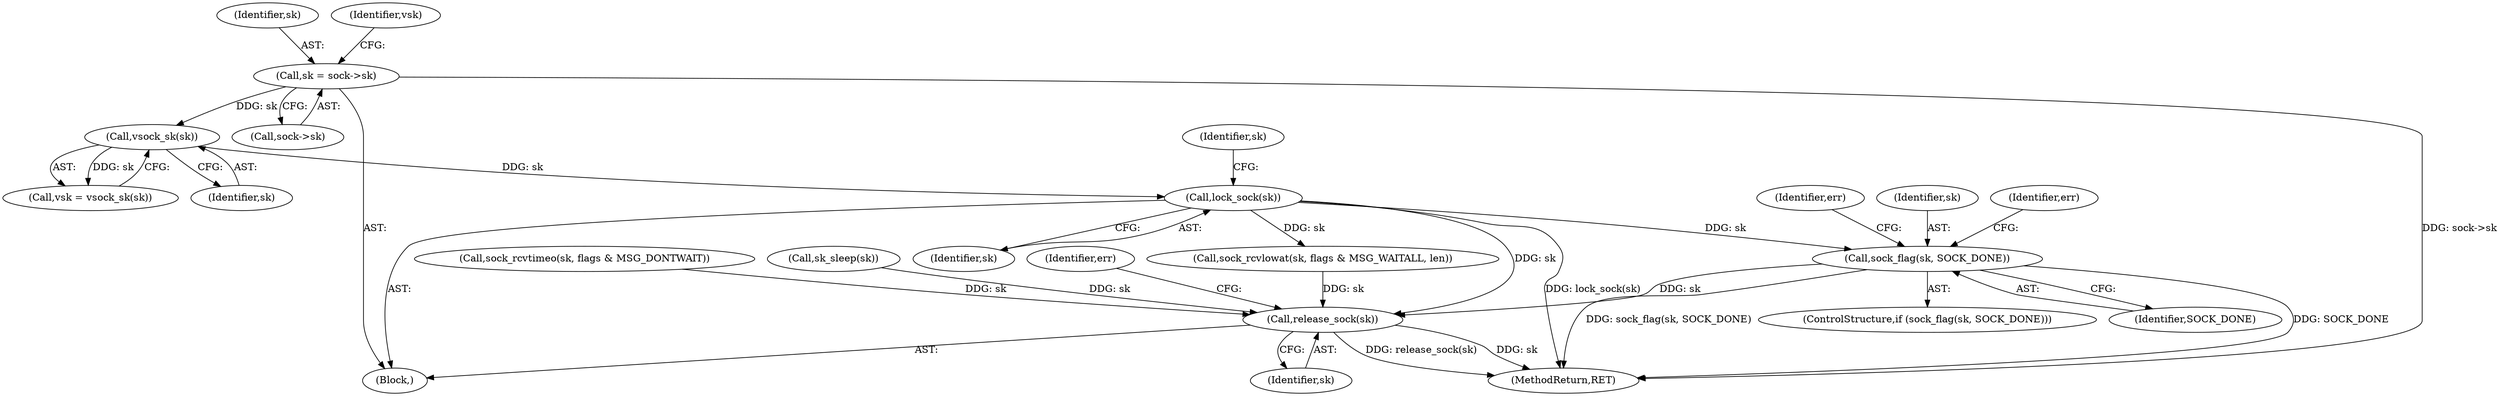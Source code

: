 digraph "0_linux_f3d3342602f8bcbf37d7c46641cb9bca7618eb1c_37@pointer" {
"1000146" [label="(Call,sock_flag(sk, SOCK_DONE))"];
"1000136" [label="(Call,lock_sock(sk))"];
"1000131" [label="(Call,vsock_sk(sk))"];
"1000124" [label="(Call,sk = sock->sk)"];
"1000466" [label="(Call,release_sock(sk))"];
"1000150" [label="(Identifier,err)"];
"1000137" [label="(Identifier,sk)"];
"1000124" [label="(Call,sk = sock->sk)"];
"1000141" [label="(Identifier,sk)"];
"1000126" [label="(Call,sock->sk)"];
"1000147" [label="(Identifier,sk)"];
"1000146" [label="(Call,sock_flag(sk, SOCK_DONE))"];
"1000467" [label="(Identifier,sk)"];
"1000466" [label="(Call,release_sock(sk))"];
"1000129" [label="(Call,vsk = vsock_sk(sk))"];
"1000208" [label="(Call,sock_rcvtimeo(sk, flags & MSG_DONTWAIT))"];
"1000189" [label="(Call,sock_rcvlowat(sk, flags & MSG_WAITALL, len))"];
"1000125" [label="(Identifier,sk)"];
"1000114" [label="(Block,)"];
"1000461" [label="(Call,sk_sleep(sk))"];
"1000136" [label="(Call,lock_sock(sk))"];
"1000131" [label="(Call,vsock_sk(sk))"];
"1000132" [label="(Identifier,sk)"];
"1000148" [label="(Identifier,SOCK_DONE)"];
"1000469" [label="(Identifier,err)"];
"1000470" [label="(MethodReturn,RET)"];
"1000145" [label="(ControlStructure,if (sock_flag(sk, SOCK_DONE)))"];
"1000154" [label="(Identifier,err)"];
"1000130" [label="(Identifier,vsk)"];
"1000146" -> "1000145"  [label="AST: "];
"1000146" -> "1000148"  [label="CFG: "];
"1000147" -> "1000146"  [label="AST: "];
"1000148" -> "1000146"  [label="AST: "];
"1000150" -> "1000146"  [label="CFG: "];
"1000154" -> "1000146"  [label="CFG: "];
"1000146" -> "1000470"  [label="DDG: SOCK_DONE"];
"1000146" -> "1000470"  [label="DDG: sock_flag(sk, SOCK_DONE)"];
"1000136" -> "1000146"  [label="DDG: sk"];
"1000146" -> "1000466"  [label="DDG: sk"];
"1000136" -> "1000114"  [label="AST: "];
"1000136" -> "1000137"  [label="CFG: "];
"1000137" -> "1000136"  [label="AST: "];
"1000141" -> "1000136"  [label="CFG: "];
"1000136" -> "1000470"  [label="DDG: lock_sock(sk)"];
"1000131" -> "1000136"  [label="DDG: sk"];
"1000136" -> "1000189"  [label="DDG: sk"];
"1000136" -> "1000466"  [label="DDG: sk"];
"1000131" -> "1000129"  [label="AST: "];
"1000131" -> "1000132"  [label="CFG: "];
"1000132" -> "1000131"  [label="AST: "];
"1000129" -> "1000131"  [label="CFG: "];
"1000131" -> "1000129"  [label="DDG: sk"];
"1000124" -> "1000131"  [label="DDG: sk"];
"1000124" -> "1000114"  [label="AST: "];
"1000124" -> "1000126"  [label="CFG: "];
"1000125" -> "1000124"  [label="AST: "];
"1000126" -> "1000124"  [label="AST: "];
"1000130" -> "1000124"  [label="CFG: "];
"1000124" -> "1000470"  [label="DDG: sock->sk"];
"1000466" -> "1000114"  [label="AST: "];
"1000466" -> "1000467"  [label="CFG: "];
"1000467" -> "1000466"  [label="AST: "];
"1000469" -> "1000466"  [label="CFG: "];
"1000466" -> "1000470"  [label="DDG: sk"];
"1000466" -> "1000470"  [label="DDG: release_sock(sk)"];
"1000208" -> "1000466"  [label="DDG: sk"];
"1000189" -> "1000466"  [label="DDG: sk"];
"1000461" -> "1000466"  [label="DDG: sk"];
}
